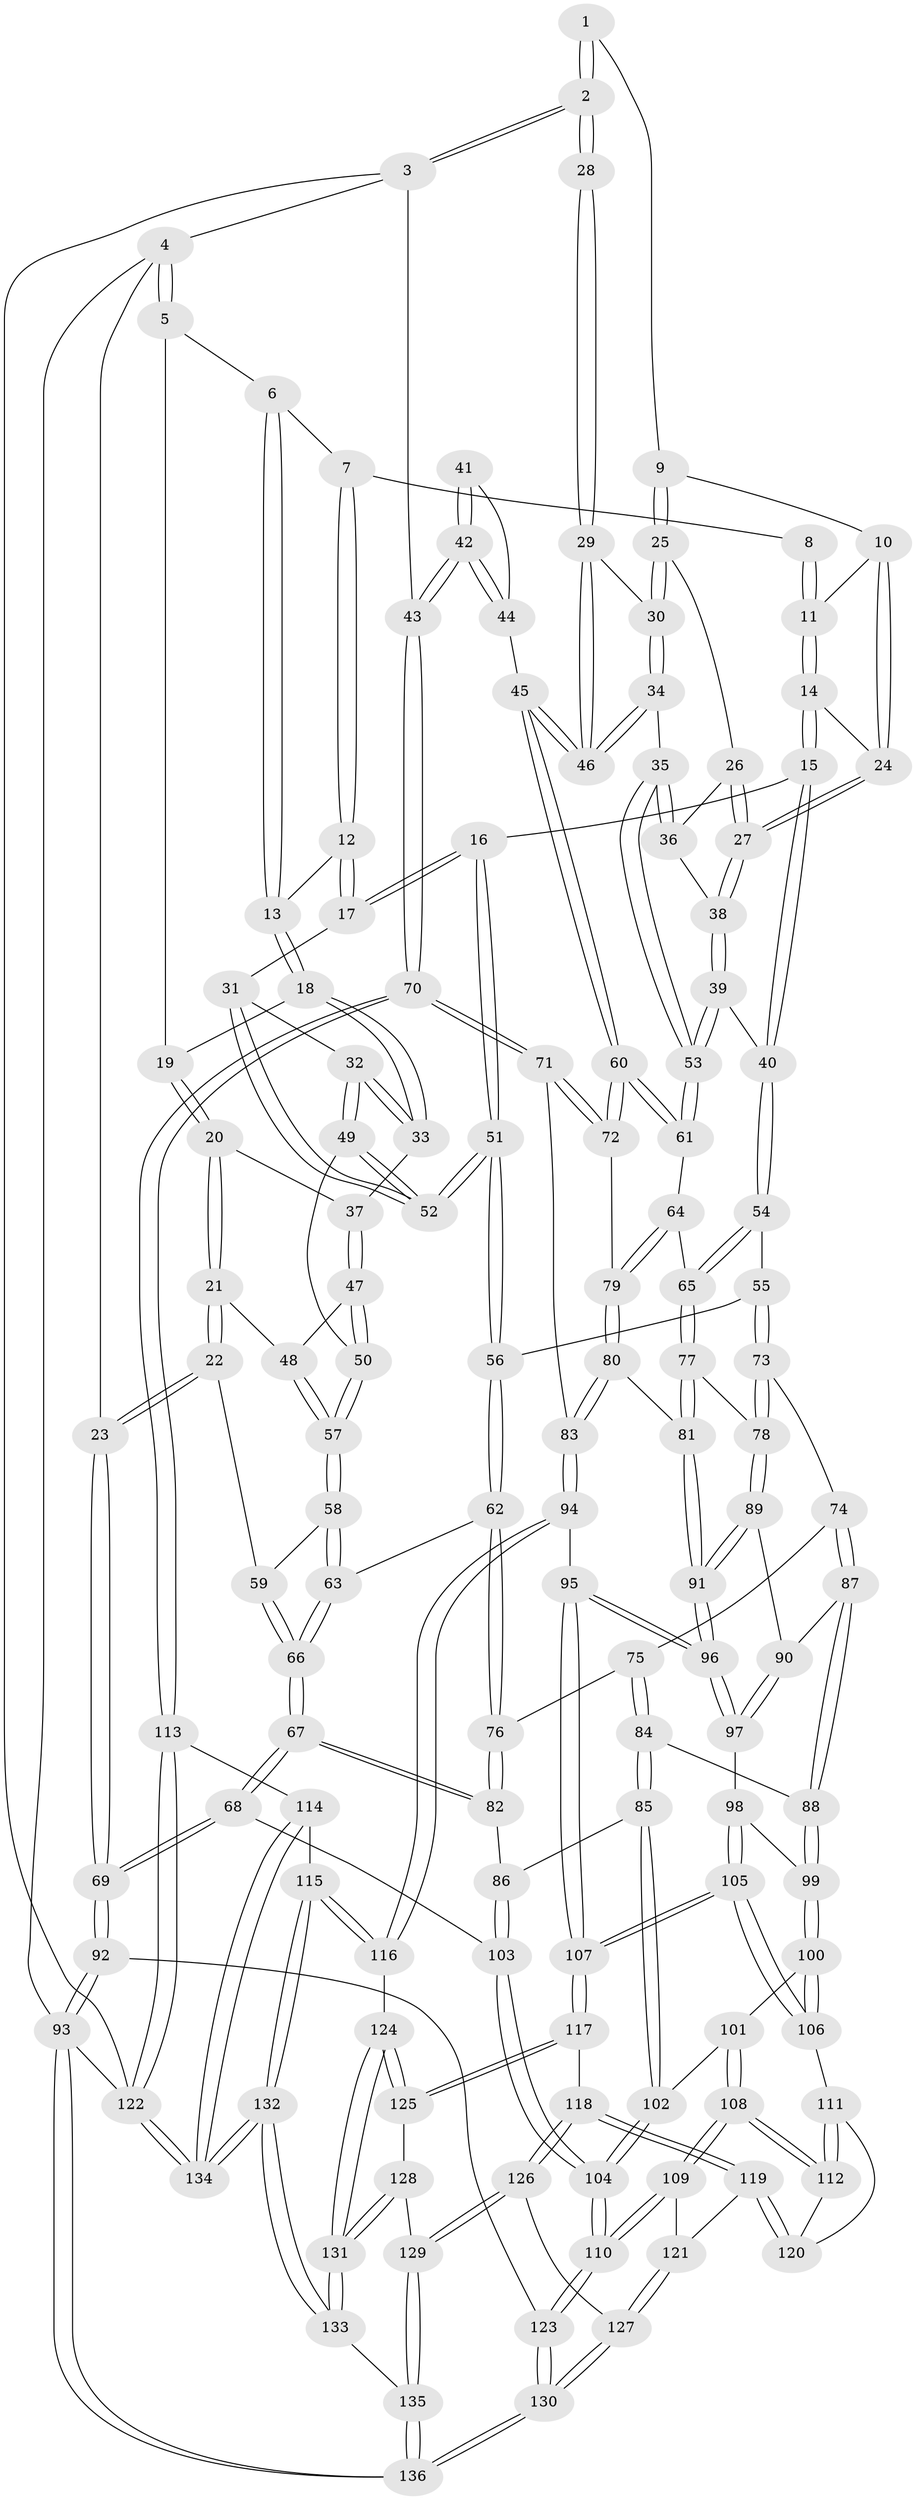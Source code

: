 // Generated by graph-tools (version 1.1) at 2025/27/03/15/25 16:27:56]
// undirected, 136 vertices, 337 edges
graph export_dot {
graph [start="1"]
  node [color=gray90,style=filled];
  1 [pos="+0.7699822035553711+0"];
  2 [pos="+1+0"];
  3 [pos="+1+0"];
  4 [pos="+0+0"];
  5 [pos="+0.15597556089415662+0"];
  6 [pos="+0.3005920875975825+0"];
  7 [pos="+0.465200295104054+0"];
  8 [pos="+0.47284843247849606+0"];
  9 [pos="+0.760678431439556+0.07215861218523945"];
  10 [pos="+0.6424099066015898+0.10896416908936381"];
  11 [pos="+0.540122351680461+0"];
  12 [pos="+0.42746296955906316+0.02611233592470417"];
  13 [pos="+0.32982243657284205+0.13204690221168688"];
  14 [pos="+0.5350643732478969+0.14253105527277957"];
  15 [pos="+0.48159911183229626+0.18392026872432735"];
  16 [pos="+0.4814599071192952+0.18390062291734133"];
  17 [pos="+0.45091078437064447+0.16776891654061085"];
  18 [pos="+0.3187994871303671+0.1478934095489634"];
  19 [pos="+0.20658194127526142+0.04705766318819475"];
  20 [pos="+0.17053900363817195+0.155223085744998"];
  21 [pos="+0.14390392602108237+0.19700559606744797"];
  22 [pos="+0.013000728494942155+0.24044230709764963"];
  23 [pos="+0+0.12517272518521652"];
  24 [pos="+0.6198044568662243+0.1581814450610763"];
  25 [pos="+0.7656402901050888+0.08052514931576965"];
  26 [pos="+0.7278445748417736+0.16206939133692397"];
  27 [pos="+0.6255559942353992+0.1830810182588241"];
  28 [pos="+0.8579628762053692+0.13715338899527302"];
  29 [pos="+0.8353896749571512+0.13494303493045867"];
  30 [pos="+0.8309921180390417+0.13350124444634656"];
  31 [pos="+0.39699156587202644+0.1856284959677969"];
  32 [pos="+0.35336815082191153+0.18438121126789028"];
  33 [pos="+0.3215791374158488+0.161070258852502"];
  34 [pos="+0.7702780858278397+0.23548677656161907"];
  35 [pos="+0.7290923551000614+0.24118878401033364"];
  36 [pos="+0.7222512382173812+0.19435064349226738"];
  37 [pos="+0.2913186057520946+0.18340077216445502"];
  38 [pos="+0.6257286867215495+0.18598660240221032"];
  39 [pos="+0.613543696673281+0.299614209403292"];
  40 [pos="+0.5868810169477843+0.30546090695244904"];
  41 [pos="+0.8691029832080737+0.1466322433592094"];
  42 [pos="+1+0.27625533683186115"];
  43 [pos="+1+0.27455342640584995"];
  44 [pos="+0.8868618491391955+0.34125314045135685"];
  45 [pos="+0.8710769361817053+0.34845225780317696"];
  46 [pos="+0.8350719407069213+0.29046738503900515"];
  47 [pos="+0.26255446632458446+0.22699300233022515"];
  48 [pos="+0.15824676202806254+0.20699215414716943"];
  49 [pos="+0.3415526572771686+0.26454942661666303"];
  50 [pos="+0.27704392737346645+0.2936638130764158"];
  51 [pos="+0.41931031471819225+0.3197730699724317"];
  52 [pos="+0.4146284211778012+0.31405199151732077"];
  53 [pos="+0.657167835849798+0.3147600497728726"];
  54 [pos="+0.5474449431266744+0.339379425791076"];
  55 [pos="+0.4621583362322028+0.38523729164020454"];
  56 [pos="+0.44050476412667416+0.37956919710394743"];
  57 [pos="+0.2483908703024747+0.3498425715022554"];
  58 [pos="+0.2410035427092341+0.4049148802854376"];
  59 [pos="+0.08813940308103775+0.35008828851449086"];
  60 [pos="+0.81776190910212+0.4100769982173945"];
  61 [pos="+0.6600994010583996+0.3180015205903501"];
  62 [pos="+0.2761815204394143+0.4435118495573986"];
  63 [pos="+0.24977956103793825+0.4192932199331475"];
  64 [pos="+0.6414030709378563+0.4691896226235852"];
  65 [pos="+0.6120002224622467+0.47514000717931815"];
  66 [pos="+0.0031471979783961085+0.5542835322589503"];
  67 [pos="+0+0.6069393985038529"];
  68 [pos="+0+0.6411777912865779"];
  69 [pos="+0+0.6537696117098426"];
  70 [pos="+1+0.6710057863080623"];
  71 [pos="+0.9905819456323159+0.6402034681347151"];
  72 [pos="+0.816477568206945+0.4504048278195269"];
  73 [pos="+0.5131623717282596+0.5290646518018988"];
  74 [pos="+0.3609902693997805+0.5224078184983417"];
  75 [pos="+0.2830324781118802+0.48092028007874005"];
  76 [pos="+0.27840755998294586+0.47164723311319223"];
  77 [pos="+0.5240606054557005+0.5414472310229642"];
  78 [pos="+0.5219471592369404+0.5419511905910005"];
  79 [pos="+0.7284245689003921+0.5149536127084271"];
  80 [pos="+0.7209486704605703+0.5345137076686499"];
  81 [pos="+0.6901156521746613+0.5835166077884889"];
  82 [pos="+0.16556888377839335+0.5736068288090386"];
  83 [pos="+0.8706224775056014+0.6894971102671344"];
  84 [pos="+0.29882790981721813+0.6318957302173175"];
  85 [pos="+0.29203181887986146+0.6405235104471161"];
  86 [pos="+0.22751180164373236+0.6624893238051478"];
  87 [pos="+0.422250703542329+0.6115228258120452"];
  88 [pos="+0.37719426433810616+0.6426372957912211"];
  89 [pos="+0.5121962027873458+0.5757806868681372"];
  90 [pos="+0.4988338432744882+0.597050164173196"];
  91 [pos="+0.6897124662778144+0.6982104238605021"];
  92 [pos="+0+0.8602111641660359"];
  93 [pos="+0+1"];
  94 [pos="+0.7529277246869084+0.7576449161933233"];
  95 [pos="+0.7015940102845474+0.7217535959200897"];
  96 [pos="+0.690993154623653+0.7034264752565151"];
  97 [pos="+0.5079997851568411+0.6828231235006466"];
  98 [pos="+0.4986581275110497+0.7071455573596338"];
  99 [pos="+0.3975591771036509+0.6975754045008323"];
  100 [pos="+0.3803363988287122+0.7434603944205469"];
  101 [pos="+0.3310399321181197+0.7570618752124102"];
  102 [pos="+0.30008398283676924+0.678054286000005"];
  103 [pos="+0.13788126935056252+0.7549492625392589"];
  104 [pos="+0.19390894670747852+0.8439017252938282"];
  105 [pos="+0.5023369711234333+0.803150552169224"];
  106 [pos="+0.44907314515349805+0.7972211151816178"];
  107 [pos="+0.5121275147237448+0.8145777675973931"];
  108 [pos="+0.29375117363628206+0.8182790523453404"];
  109 [pos="+0.2668710264443274+0.8370917510252092"];
  110 [pos="+0.2040271258543186+0.8626482582120865"];
  111 [pos="+0.44379304240458517+0.8000865467856916"];
  112 [pos="+0.32801871680136546+0.8226393324404081"];
  113 [pos="+1+0.7952695014689788"];
  114 [pos="+0.8235679493877933+0.8899831699273243"];
  115 [pos="+0.7857337339215938+0.883384373049124"];
  116 [pos="+0.755084678434831+0.8493519796721674"];
  117 [pos="+0.5141496498190624+0.8265310233840429"];
  118 [pos="+0.4198898699670021+0.8978580850281452"];
  119 [pos="+0.39494986116654796+0.8879766666775083"];
  120 [pos="+0.3909166356403735+0.8538157147482796"];
  121 [pos="+0.3765680287265425+0.8939119186158708"];
  122 [pos="+1+1"];
  123 [pos="+0.1936532748758326+0.9190857120789403"];
  124 [pos="+0.6566909235768438+0.9061065629597178"];
  125 [pos="+0.5287718539518541+0.8528723688955344"];
  126 [pos="+0.42111382962349525+0.9079509172189208"];
  127 [pos="+0.33974483166989333+0.982964704153545"];
  128 [pos="+0.528147669432606+0.8559674875173751"];
  129 [pos="+0.4716601240902413+1"];
  130 [pos="+0.23220755125130949+1"];
  131 [pos="+0.6060645178667466+1"];
  132 [pos="+0.7832899176399514+1"];
  133 [pos="+0.5802856880084085+1"];
  134 [pos="+1+1"];
  135 [pos="+0.4626603851540209+1"];
  136 [pos="+0.23474388990551595+1"];
  1 -- 2;
  1 -- 2;
  1 -- 9;
  2 -- 3;
  2 -- 3;
  2 -- 28;
  2 -- 28;
  3 -- 4;
  3 -- 43;
  3 -- 122;
  4 -- 5;
  4 -- 5;
  4 -- 23;
  4 -- 93;
  5 -- 6;
  5 -- 19;
  6 -- 7;
  6 -- 13;
  6 -- 13;
  7 -- 8;
  7 -- 12;
  7 -- 12;
  8 -- 11;
  8 -- 11;
  9 -- 10;
  9 -- 25;
  9 -- 25;
  10 -- 11;
  10 -- 24;
  10 -- 24;
  11 -- 14;
  11 -- 14;
  12 -- 13;
  12 -- 17;
  12 -- 17;
  13 -- 18;
  13 -- 18;
  14 -- 15;
  14 -- 15;
  14 -- 24;
  15 -- 16;
  15 -- 40;
  15 -- 40;
  16 -- 17;
  16 -- 17;
  16 -- 51;
  16 -- 51;
  17 -- 31;
  18 -- 19;
  18 -- 33;
  18 -- 33;
  19 -- 20;
  19 -- 20;
  20 -- 21;
  20 -- 21;
  20 -- 37;
  21 -- 22;
  21 -- 22;
  21 -- 48;
  22 -- 23;
  22 -- 23;
  22 -- 59;
  23 -- 69;
  23 -- 69;
  24 -- 27;
  24 -- 27;
  25 -- 26;
  25 -- 30;
  25 -- 30;
  26 -- 27;
  26 -- 27;
  26 -- 36;
  27 -- 38;
  27 -- 38;
  28 -- 29;
  28 -- 29;
  29 -- 30;
  29 -- 46;
  29 -- 46;
  30 -- 34;
  30 -- 34;
  31 -- 32;
  31 -- 52;
  31 -- 52;
  32 -- 33;
  32 -- 33;
  32 -- 49;
  32 -- 49;
  33 -- 37;
  34 -- 35;
  34 -- 46;
  34 -- 46;
  35 -- 36;
  35 -- 36;
  35 -- 53;
  35 -- 53;
  36 -- 38;
  37 -- 47;
  37 -- 47;
  38 -- 39;
  38 -- 39;
  39 -- 40;
  39 -- 53;
  39 -- 53;
  40 -- 54;
  40 -- 54;
  41 -- 42;
  41 -- 42;
  41 -- 44;
  42 -- 43;
  42 -- 43;
  42 -- 44;
  42 -- 44;
  43 -- 70;
  43 -- 70;
  44 -- 45;
  45 -- 46;
  45 -- 46;
  45 -- 60;
  45 -- 60;
  47 -- 48;
  47 -- 50;
  47 -- 50;
  48 -- 57;
  48 -- 57;
  49 -- 50;
  49 -- 52;
  49 -- 52;
  50 -- 57;
  50 -- 57;
  51 -- 52;
  51 -- 52;
  51 -- 56;
  51 -- 56;
  53 -- 61;
  53 -- 61;
  54 -- 55;
  54 -- 65;
  54 -- 65;
  55 -- 56;
  55 -- 73;
  55 -- 73;
  56 -- 62;
  56 -- 62;
  57 -- 58;
  57 -- 58;
  58 -- 59;
  58 -- 63;
  58 -- 63;
  59 -- 66;
  59 -- 66;
  60 -- 61;
  60 -- 61;
  60 -- 72;
  60 -- 72;
  61 -- 64;
  62 -- 63;
  62 -- 76;
  62 -- 76;
  63 -- 66;
  63 -- 66;
  64 -- 65;
  64 -- 79;
  64 -- 79;
  65 -- 77;
  65 -- 77;
  66 -- 67;
  66 -- 67;
  67 -- 68;
  67 -- 68;
  67 -- 82;
  67 -- 82;
  68 -- 69;
  68 -- 69;
  68 -- 103;
  69 -- 92;
  69 -- 92;
  70 -- 71;
  70 -- 71;
  70 -- 113;
  70 -- 113;
  71 -- 72;
  71 -- 72;
  71 -- 83;
  72 -- 79;
  73 -- 74;
  73 -- 78;
  73 -- 78;
  74 -- 75;
  74 -- 87;
  74 -- 87;
  75 -- 76;
  75 -- 84;
  75 -- 84;
  76 -- 82;
  76 -- 82;
  77 -- 78;
  77 -- 81;
  77 -- 81;
  78 -- 89;
  78 -- 89;
  79 -- 80;
  79 -- 80;
  80 -- 81;
  80 -- 83;
  80 -- 83;
  81 -- 91;
  81 -- 91;
  82 -- 86;
  83 -- 94;
  83 -- 94;
  84 -- 85;
  84 -- 85;
  84 -- 88;
  85 -- 86;
  85 -- 102;
  85 -- 102;
  86 -- 103;
  86 -- 103;
  87 -- 88;
  87 -- 88;
  87 -- 90;
  88 -- 99;
  88 -- 99;
  89 -- 90;
  89 -- 91;
  89 -- 91;
  90 -- 97;
  90 -- 97;
  91 -- 96;
  91 -- 96;
  92 -- 93;
  92 -- 93;
  92 -- 123;
  93 -- 136;
  93 -- 136;
  93 -- 122;
  94 -- 95;
  94 -- 116;
  94 -- 116;
  95 -- 96;
  95 -- 96;
  95 -- 107;
  95 -- 107;
  96 -- 97;
  96 -- 97;
  97 -- 98;
  98 -- 99;
  98 -- 105;
  98 -- 105;
  99 -- 100;
  99 -- 100;
  100 -- 101;
  100 -- 106;
  100 -- 106;
  101 -- 102;
  101 -- 108;
  101 -- 108;
  102 -- 104;
  102 -- 104;
  103 -- 104;
  103 -- 104;
  104 -- 110;
  104 -- 110;
  105 -- 106;
  105 -- 106;
  105 -- 107;
  105 -- 107;
  106 -- 111;
  107 -- 117;
  107 -- 117;
  108 -- 109;
  108 -- 109;
  108 -- 112;
  108 -- 112;
  109 -- 110;
  109 -- 110;
  109 -- 121;
  110 -- 123;
  110 -- 123;
  111 -- 112;
  111 -- 112;
  111 -- 120;
  112 -- 120;
  113 -- 114;
  113 -- 122;
  113 -- 122;
  114 -- 115;
  114 -- 134;
  114 -- 134;
  115 -- 116;
  115 -- 116;
  115 -- 132;
  115 -- 132;
  116 -- 124;
  117 -- 118;
  117 -- 125;
  117 -- 125;
  118 -- 119;
  118 -- 119;
  118 -- 126;
  118 -- 126;
  119 -- 120;
  119 -- 120;
  119 -- 121;
  121 -- 127;
  121 -- 127;
  122 -- 134;
  122 -- 134;
  123 -- 130;
  123 -- 130;
  124 -- 125;
  124 -- 125;
  124 -- 131;
  124 -- 131;
  125 -- 128;
  126 -- 127;
  126 -- 129;
  126 -- 129;
  127 -- 130;
  127 -- 130;
  128 -- 129;
  128 -- 131;
  128 -- 131;
  129 -- 135;
  129 -- 135;
  130 -- 136;
  130 -- 136;
  131 -- 133;
  131 -- 133;
  132 -- 133;
  132 -- 133;
  132 -- 134;
  132 -- 134;
  133 -- 135;
  135 -- 136;
  135 -- 136;
}
